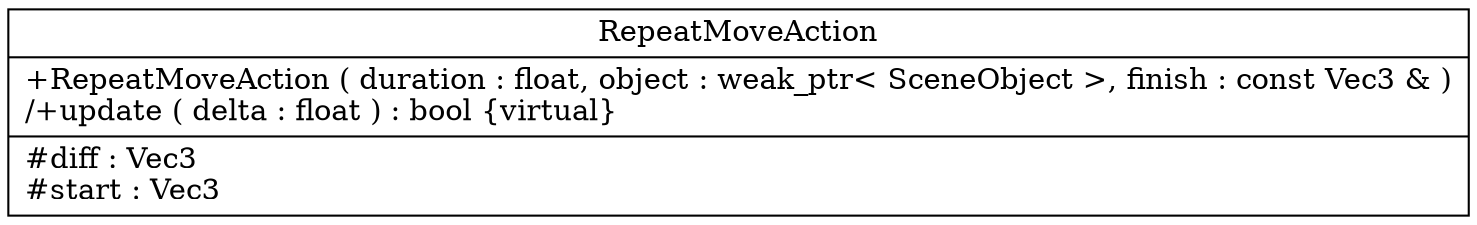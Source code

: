 digraph RepeatMoveAction
{
graph [ rankdir="RL" ]
"de/dd1/class_repeat_move_action" [ label="RepeatMoveAction\n|+RepeatMoveAction ( duration : float, object : weak_ptr\< SceneObject \>, finish : const Vec3 & )\l/+update ( delta : float ) : bool \{virtual\}\l|#diff : Vec3\l#start : Vec3\l" shape="record" ]
}